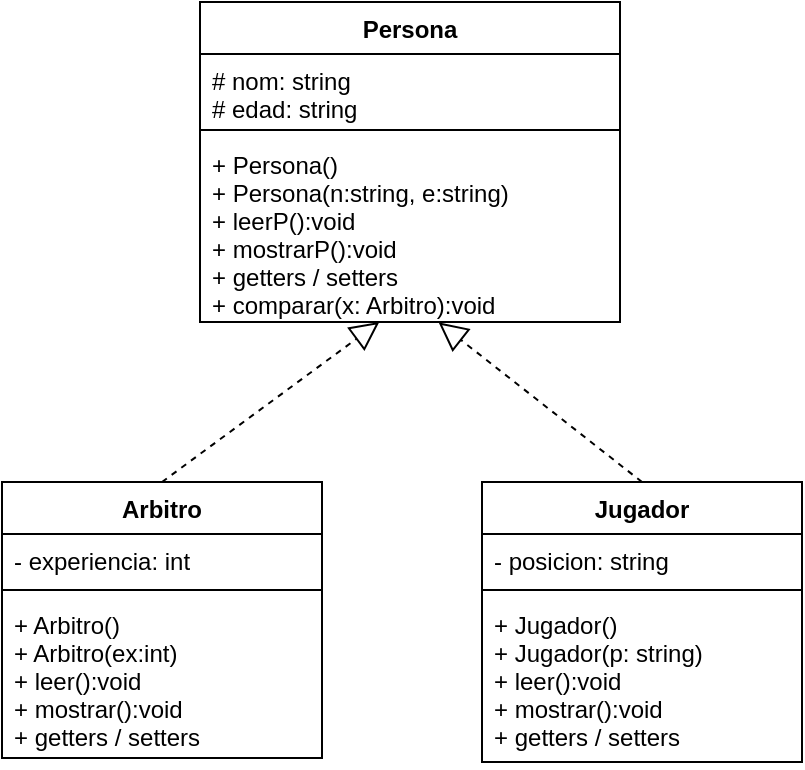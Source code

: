 <mxfile version="16.2.6" type="device"><diagram id="OXwFJi70mgNQNUF7fwTY" name="Page-1"><mxGraphModel dx="263" dy="448" grid="1" gridSize="10" guides="1" tooltips="1" connect="1" arrows="1" fold="1" page="1" pageScale="1" pageWidth="827" pageHeight="1169" math="0" shadow="0"><root><mxCell id="0"/><mxCell id="1" parent="0"/><mxCell id="WAmJ_TbmcoUjuCZ_4jFg-1" value="Persona" style="swimlane;fontStyle=1;align=center;verticalAlign=top;childLayout=stackLayout;horizontal=1;startSize=26;horizontalStack=0;resizeParent=1;resizeParentMax=0;resizeLast=0;collapsible=1;marginBottom=0;" vertex="1" parent="1"><mxGeometry x="279" y="100" width="210" height="160" as="geometry"/></mxCell><mxCell id="WAmJ_TbmcoUjuCZ_4jFg-2" value="# nom: string&#10;# edad: string" style="text;strokeColor=none;fillColor=none;align=left;verticalAlign=top;spacingLeft=4;spacingRight=4;overflow=hidden;rotatable=0;points=[[0,0.5],[1,0.5]];portConstraint=eastwest;" vertex="1" parent="WAmJ_TbmcoUjuCZ_4jFg-1"><mxGeometry y="26" width="210" height="34" as="geometry"/></mxCell><mxCell id="WAmJ_TbmcoUjuCZ_4jFg-3" value="" style="line;strokeWidth=1;fillColor=none;align=left;verticalAlign=middle;spacingTop=-1;spacingLeft=3;spacingRight=3;rotatable=0;labelPosition=right;points=[];portConstraint=eastwest;" vertex="1" parent="WAmJ_TbmcoUjuCZ_4jFg-1"><mxGeometry y="60" width="210" height="8" as="geometry"/></mxCell><mxCell id="WAmJ_TbmcoUjuCZ_4jFg-4" value="+ Persona()&#10;+ Persona(n:string, e:string)&#10;+ leerP():void&#10;+ mostrarP():void&#10;+ getters / setters&#10;+ comparar(x: Arbitro):void" style="text;strokeColor=none;fillColor=none;align=left;verticalAlign=top;spacingLeft=4;spacingRight=4;overflow=hidden;rotatable=0;points=[[0,0.5],[1,0.5]];portConstraint=eastwest;" vertex="1" parent="WAmJ_TbmcoUjuCZ_4jFg-1"><mxGeometry y="68" width="210" height="92" as="geometry"/></mxCell><mxCell id="WAmJ_TbmcoUjuCZ_4jFg-5" value="Jugador" style="swimlane;fontStyle=1;align=center;verticalAlign=top;childLayout=stackLayout;horizontal=1;startSize=26;horizontalStack=0;resizeParent=1;resizeParentMax=0;resizeLast=0;collapsible=1;marginBottom=0;" vertex="1" parent="1"><mxGeometry x="420" y="340" width="160" height="140" as="geometry"/></mxCell><mxCell id="WAmJ_TbmcoUjuCZ_4jFg-6" value="- posicion: string" style="text;strokeColor=none;fillColor=none;align=left;verticalAlign=top;spacingLeft=4;spacingRight=4;overflow=hidden;rotatable=0;points=[[0,0.5],[1,0.5]];portConstraint=eastwest;" vertex="1" parent="WAmJ_TbmcoUjuCZ_4jFg-5"><mxGeometry y="26" width="160" height="24" as="geometry"/></mxCell><mxCell id="WAmJ_TbmcoUjuCZ_4jFg-7" value="" style="line;strokeWidth=1;fillColor=none;align=left;verticalAlign=middle;spacingTop=-1;spacingLeft=3;spacingRight=3;rotatable=0;labelPosition=right;points=[];portConstraint=eastwest;" vertex="1" parent="WAmJ_TbmcoUjuCZ_4jFg-5"><mxGeometry y="50" width="160" height="8" as="geometry"/></mxCell><mxCell id="WAmJ_TbmcoUjuCZ_4jFg-8" value="+ Jugador()&#10;+ Jugador(p: string)&#10;+ leer():void&#10;+ mostrar():void&#10;+ getters / setters" style="text;strokeColor=none;fillColor=none;align=left;verticalAlign=top;spacingLeft=4;spacingRight=4;overflow=hidden;rotatable=0;points=[[0,0.5],[1,0.5]];portConstraint=eastwest;" vertex="1" parent="WAmJ_TbmcoUjuCZ_4jFg-5"><mxGeometry y="58" width="160" height="82" as="geometry"/></mxCell><mxCell id="WAmJ_TbmcoUjuCZ_4jFg-9" value="Arbitro" style="swimlane;fontStyle=1;align=center;verticalAlign=top;childLayout=stackLayout;horizontal=1;startSize=26;horizontalStack=0;resizeParent=1;resizeParentMax=0;resizeLast=0;collapsible=1;marginBottom=0;" vertex="1" parent="1"><mxGeometry x="180" y="340" width="160" height="138" as="geometry"/></mxCell><mxCell id="WAmJ_TbmcoUjuCZ_4jFg-10" value="- experiencia: int" style="text;strokeColor=none;fillColor=none;align=left;verticalAlign=top;spacingLeft=4;spacingRight=4;overflow=hidden;rotatable=0;points=[[0,0.5],[1,0.5]];portConstraint=eastwest;" vertex="1" parent="WAmJ_TbmcoUjuCZ_4jFg-9"><mxGeometry y="26" width="160" height="24" as="geometry"/></mxCell><mxCell id="WAmJ_TbmcoUjuCZ_4jFg-11" value="" style="line;strokeWidth=1;fillColor=none;align=left;verticalAlign=middle;spacingTop=-1;spacingLeft=3;spacingRight=3;rotatable=0;labelPosition=right;points=[];portConstraint=eastwest;" vertex="1" parent="WAmJ_TbmcoUjuCZ_4jFg-9"><mxGeometry y="50" width="160" height="8" as="geometry"/></mxCell><mxCell id="WAmJ_TbmcoUjuCZ_4jFg-12" value="+ Arbitro()&#10;+ Arbitro(ex:int)&#10;+ leer():void&#10;+ mostrar():void&#10;+ getters / setters" style="text;strokeColor=none;fillColor=none;align=left;verticalAlign=top;spacingLeft=4;spacingRight=4;overflow=hidden;rotatable=0;points=[[0,0.5],[1,0.5]];portConstraint=eastwest;" vertex="1" parent="WAmJ_TbmcoUjuCZ_4jFg-9"><mxGeometry y="58" width="160" height="80" as="geometry"/></mxCell><mxCell id="WAmJ_TbmcoUjuCZ_4jFg-13" value="" style="endArrow=block;dashed=1;endFill=0;endSize=12;html=1;rounded=0;entryX=0.568;entryY=1.002;entryDx=0;entryDy=0;entryPerimeter=0;exitX=0.5;exitY=0;exitDx=0;exitDy=0;" edge="1" parent="1" source="WAmJ_TbmcoUjuCZ_4jFg-5" target="WAmJ_TbmcoUjuCZ_4jFg-4"><mxGeometry width="160" relative="1" as="geometry"><mxPoint x="350" y="300" as="sourcePoint"/><mxPoint x="510" y="300" as="targetPoint"/></mxGeometry></mxCell><mxCell id="WAmJ_TbmcoUjuCZ_4jFg-14" value="" style="endArrow=block;dashed=1;endFill=0;endSize=12;html=1;rounded=0;entryX=0.427;entryY=1;entryDx=0;entryDy=0;entryPerimeter=0;exitX=0.5;exitY=0;exitDx=0;exitDy=0;" edge="1" parent="1" source="WAmJ_TbmcoUjuCZ_4jFg-9" target="WAmJ_TbmcoUjuCZ_4jFg-4"><mxGeometry width="160" relative="1" as="geometry"><mxPoint x="350" y="300" as="sourcePoint"/><mxPoint x="510" y="300" as="targetPoint"/></mxGeometry></mxCell></root></mxGraphModel></diagram></mxfile>